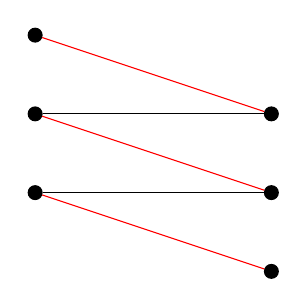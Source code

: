 \begin{tikzpicture}
	\node[draw,inner sep=0pt,minimum size=5pt,fill, circle] at (3, 1)  (a) {};
	\node[draw,inner sep=0pt,minimum size=5pt,fill, circle] at (0, 2)  (b) {};
	\node[draw,inner sep=0pt,minimum size=5pt,fill, circle] at (0, 3)  (c) {};
	\node[draw,inner sep=0pt,minimum size=5pt,fill, circle] at (3, 2)  (f) {};
	\node[draw,inner sep=0pt,minimum size=5pt,fill, circle] at (3, 3)  (g) {};
	\node[draw,inner sep=0pt,minimum size=5pt,fill, circle] at (0, 4)  (h) {};

	\draw[red] (a) -- (b);
	\draw (b) -- (f);
	\draw[red] (f) -- (c);
	\draw (c) -- (g);
	\draw[red] (g) -- (h);
\end{tikzpicture}
